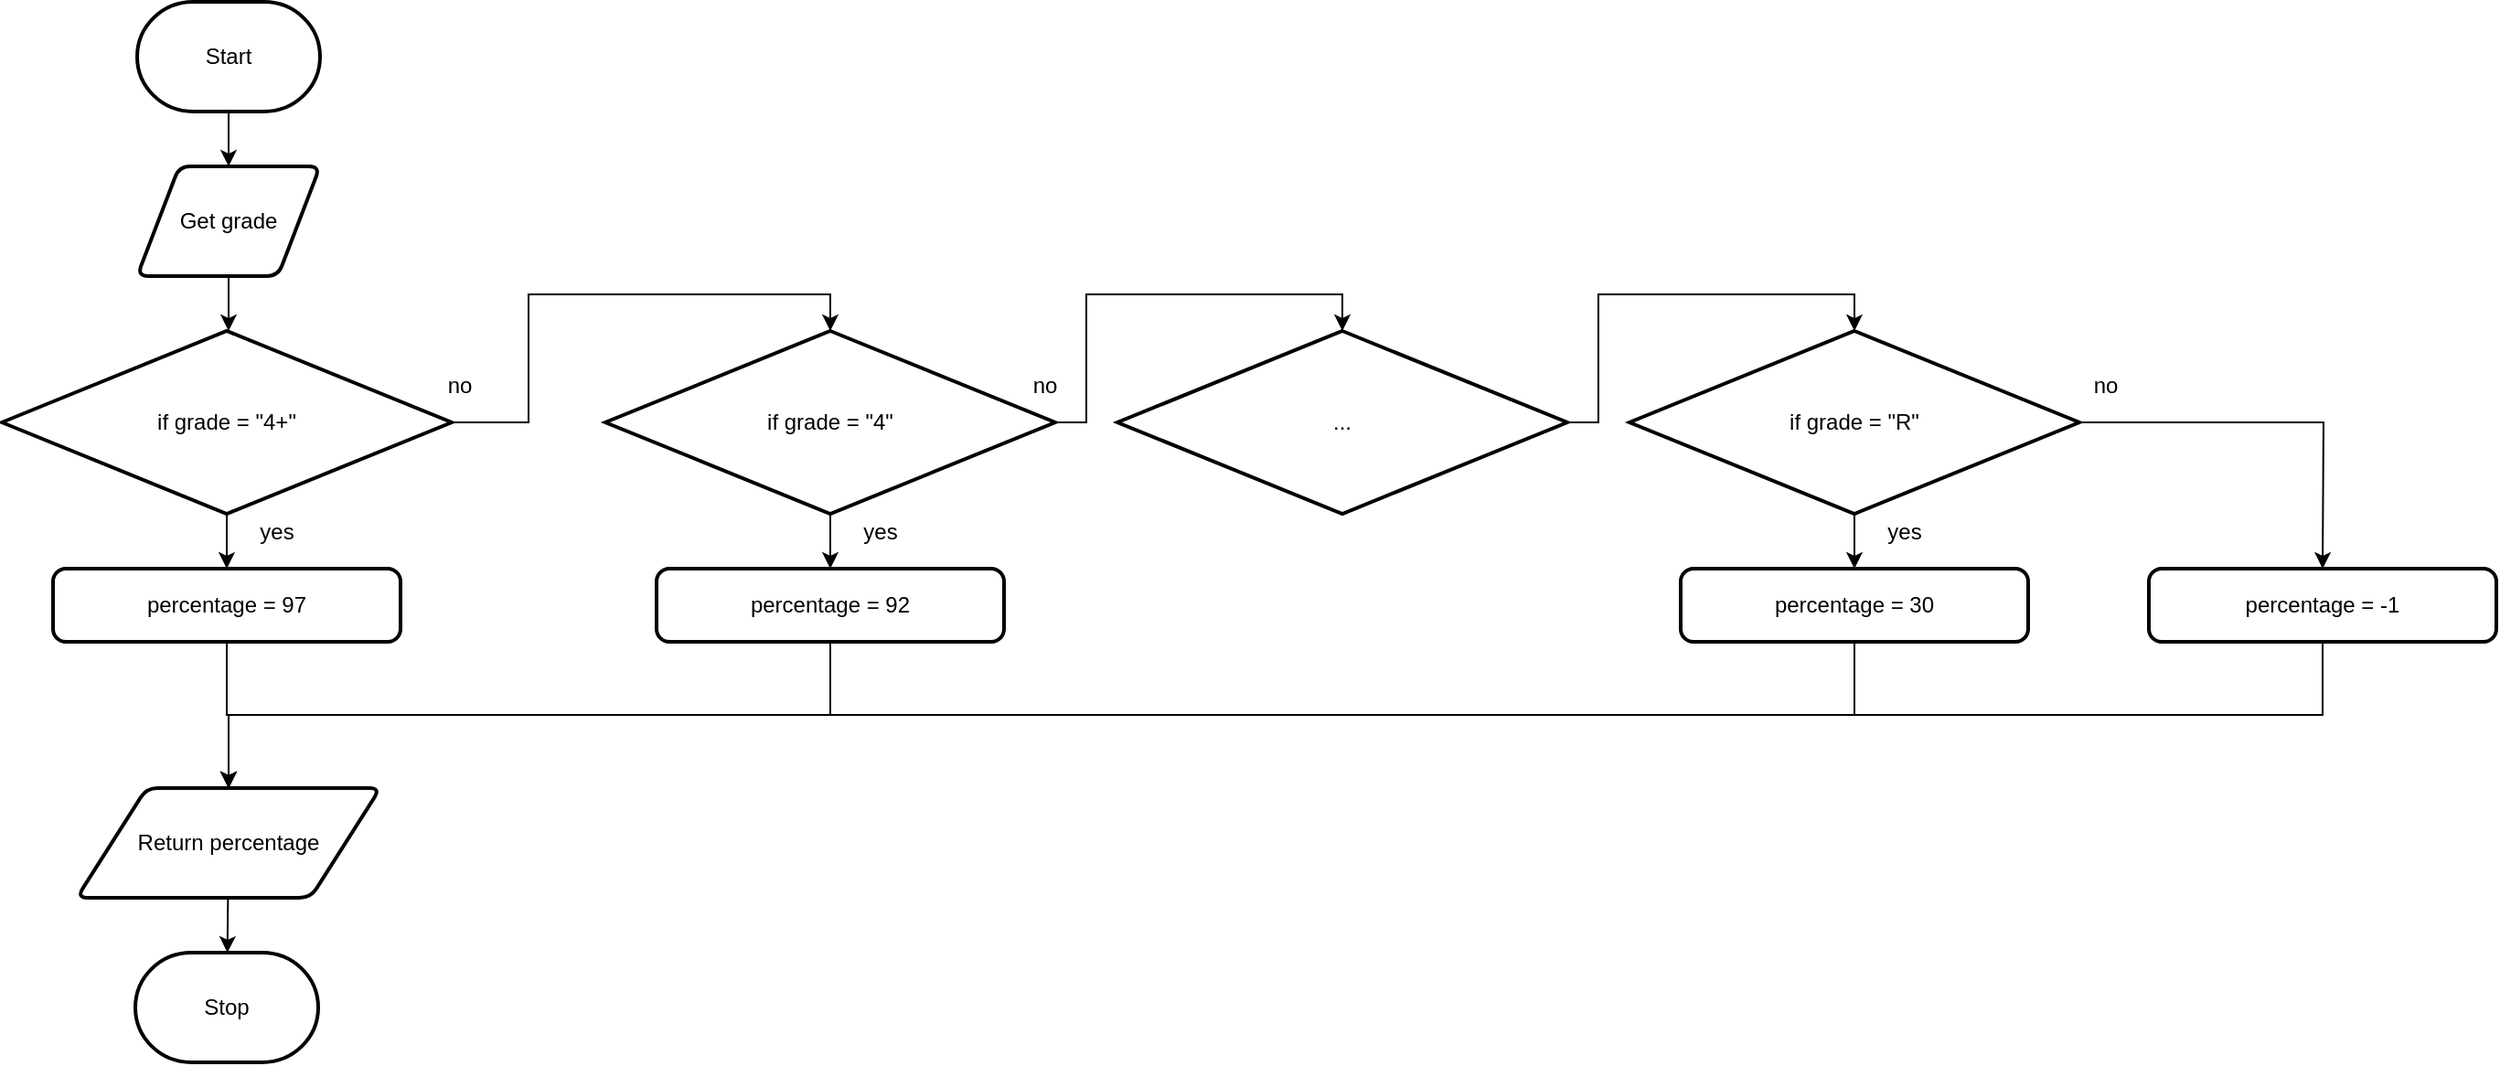 <mxfile>
    <diagram id="aqkya4TFRdpiTSBKbrii" name="Flowchart">
        <mxGraphModel dx="1074" dy="717" grid="1" gridSize="10" guides="1" tooltips="1" connect="1" arrows="1" fold="1" page="1" pageScale="1" pageWidth="827" pageHeight="1169" math="0" shadow="0">
            <root>
                <mxCell id="7Z-LrOooxTyzb09muiCP-0"/>
                <mxCell id="7Z-LrOooxTyzb09muiCP-1" parent="7Z-LrOooxTyzb09muiCP-0"/>
                <mxCell id="7Z-LrOooxTyzb09muiCP-7" value="" style="edgeStyle=none;html=1;" parent="7Z-LrOooxTyzb09muiCP-1" source="7Z-LrOooxTyzb09muiCP-2" target="7Z-LrOooxTyzb09muiCP-3" edge="1">
                    <mxGeometry relative="1" as="geometry"/>
                </mxCell>
                <mxCell id="7Z-LrOooxTyzb09muiCP-2" value="Start" style="strokeWidth=2;html=1;shape=mxgraph.flowchart.terminator;whiteSpace=wrap;" parent="7Z-LrOooxTyzb09muiCP-1" vertex="1">
                    <mxGeometry x="364" y="80" width="100" height="60" as="geometry"/>
                </mxCell>
                <mxCell id="7Z-LrOooxTyzb09muiCP-8" value="" style="edgeStyle=none;html=1;" parent="7Z-LrOooxTyzb09muiCP-1" source="7Z-LrOooxTyzb09muiCP-3" edge="1">
                    <mxGeometry relative="1" as="geometry">
                        <mxPoint x="414" y="260" as="targetPoint"/>
                    </mxGeometry>
                </mxCell>
                <mxCell id="7Z-LrOooxTyzb09muiCP-3" value="Get grade" style="shape=parallelogram;html=1;strokeWidth=2;perimeter=parallelogramPerimeter;whiteSpace=wrap;rounded=1;arcSize=12;size=0.23;" parent="7Z-LrOooxTyzb09muiCP-1" vertex="1">
                    <mxGeometry x="364" y="170" width="100" height="60" as="geometry"/>
                </mxCell>
                <mxCell id="7Z-LrOooxTyzb09muiCP-10" value="" style="edgeStyle=none;html=1;" parent="7Z-LrOooxTyzb09muiCP-1" source="7Z-LrOooxTyzb09muiCP-5" target="7Z-LrOooxTyzb09muiCP-6" edge="1">
                    <mxGeometry relative="1" as="geometry"/>
                </mxCell>
                <mxCell id="7Z-LrOooxTyzb09muiCP-5" value="Return percentage" style="shape=parallelogram;html=1;strokeWidth=2;perimeter=parallelogramPerimeter;whiteSpace=wrap;rounded=1;arcSize=12;size=0.23;" parent="7Z-LrOooxTyzb09muiCP-1" vertex="1">
                    <mxGeometry x="331" y="510" width="166" height="60" as="geometry"/>
                </mxCell>
                <mxCell id="7Z-LrOooxTyzb09muiCP-6" value="Stop" style="strokeWidth=2;html=1;shape=mxgraph.flowchart.terminator;whiteSpace=wrap;" parent="7Z-LrOooxTyzb09muiCP-1" vertex="1">
                    <mxGeometry x="363" y="600" width="100" height="60" as="geometry"/>
                </mxCell>
                <mxCell id="2" style="edgeStyle=orthogonalEdgeStyle;html=1;entryX=0.5;entryY=0;entryDx=0;entryDy=0;entryPerimeter=0;rounded=0;" parent="7Z-LrOooxTyzb09muiCP-1" source="0" target="1" edge="1">
                    <mxGeometry relative="1" as="geometry">
                        <Array as="points">
                            <mxPoint x="578" y="310"/>
                            <mxPoint x="578" y="240"/>
                            <mxPoint x="743" y="240"/>
                        </Array>
                    </mxGeometry>
                </mxCell>
                <mxCell id="8" value="" style="edgeStyle=orthogonalEdgeStyle;rounded=0;html=1;" parent="7Z-LrOooxTyzb09muiCP-1" source="0" target="7" edge="1">
                    <mxGeometry relative="1" as="geometry"/>
                </mxCell>
                <mxCell id="0" value="if grade = &quot;4+&quot;" style="strokeWidth=2;html=1;shape=mxgraph.flowchart.decision;whiteSpace=wrap;" parent="7Z-LrOooxTyzb09muiCP-1" vertex="1">
                    <mxGeometry x="290" y="260" width="246" height="100" as="geometry"/>
                </mxCell>
                <mxCell id="4" style="edgeStyle=orthogonalEdgeStyle;rounded=0;html=1;entryX=0.5;entryY=0;entryDx=0;entryDy=0;entryPerimeter=0;" parent="7Z-LrOooxTyzb09muiCP-1" source="1" target="3" edge="1">
                    <mxGeometry relative="1" as="geometry">
                        <Array as="points">
                            <mxPoint x="883" y="310"/>
                            <mxPoint x="883" y="240"/>
                            <mxPoint x="1023" y="240"/>
                        </Array>
                    </mxGeometry>
                </mxCell>
                <mxCell id="10" value="" style="edgeStyle=orthogonalEdgeStyle;rounded=0;html=1;" parent="7Z-LrOooxTyzb09muiCP-1" source="1" target="9" edge="1">
                    <mxGeometry relative="1" as="geometry"/>
                </mxCell>
                <mxCell id="1" value="if grade = &quot;4&quot;" style="strokeWidth=2;html=1;shape=mxgraph.flowchart.decision;whiteSpace=wrap;" parent="7Z-LrOooxTyzb09muiCP-1" vertex="1">
                    <mxGeometry x="620" y="260" width="246" height="100" as="geometry"/>
                </mxCell>
                <mxCell id="6" style="edgeStyle=orthogonalEdgeStyle;rounded=0;html=1;entryX=0.5;entryY=0;entryDx=0;entryDy=0;entryPerimeter=0;" parent="7Z-LrOooxTyzb09muiCP-1" source="3" target="5" edge="1">
                    <mxGeometry relative="1" as="geometry">
                        <Array as="points">
                            <mxPoint x="1163" y="310"/>
                            <mxPoint x="1163" y="240"/>
                            <mxPoint x="1303" y="240"/>
                        </Array>
                    </mxGeometry>
                </mxCell>
                <mxCell id="3" value="..." style="strokeWidth=2;html=1;shape=mxgraph.flowchart.decision;whiteSpace=wrap;" parent="7Z-LrOooxTyzb09muiCP-1" vertex="1">
                    <mxGeometry x="900" y="260" width="246" height="100" as="geometry"/>
                </mxCell>
                <mxCell id="14" value="" style="edgeStyle=orthogonalEdgeStyle;rounded=0;html=1;" parent="7Z-LrOooxTyzb09muiCP-1" source="5" target="13" edge="1">
                    <mxGeometry relative="1" as="geometry"/>
                </mxCell>
                <mxCell id="16" style="edgeStyle=orthogonalEdgeStyle;rounded=0;html=1;entryX=0.5;entryY=0;entryDx=0;entryDy=0;" parent="7Z-LrOooxTyzb09muiCP-1" source="5" edge="1">
                    <mxGeometry relative="1" as="geometry">
                        <mxPoint x="1559" y="390" as="targetPoint"/>
                    </mxGeometry>
                </mxCell>
                <mxCell id="5" value="if grade = &quot;R&quot;" style="strokeWidth=2;html=1;shape=mxgraph.flowchart.decision;whiteSpace=wrap;" parent="7Z-LrOooxTyzb09muiCP-1" vertex="1">
                    <mxGeometry x="1180" y="260" width="246" height="100" as="geometry"/>
                </mxCell>
                <mxCell id="18" style="edgeStyle=orthogonalEdgeStyle;rounded=0;html=1;entryX=0.5;entryY=0;entryDx=0;entryDy=0;" parent="7Z-LrOooxTyzb09muiCP-1" source="7" target="7Z-LrOooxTyzb09muiCP-5" edge="1">
                    <mxGeometry relative="1" as="geometry"/>
                </mxCell>
                <mxCell id="7" value="percentage = 97" style="rounded=1;whiteSpace=wrap;html=1;absoluteArcSize=1;arcSize=14;strokeWidth=2;" parent="7Z-LrOooxTyzb09muiCP-1" vertex="1">
                    <mxGeometry x="318" y="390" width="190" height="40" as="geometry"/>
                </mxCell>
                <mxCell id="19" style="edgeStyle=orthogonalEdgeStyle;rounded=0;html=1;entryX=0.5;entryY=0;entryDx=0;entryDy=0;" parent="7Z-LrOooxTyzb09muiCP-1" source="9" target="7Z-LrOooxTyzb09muiCP-5" edge="1">
                    <mxGeometry relative="1" as="geometry">
                        <Array as="points">
                            <mxPoint x="743" y="470"/>
                            <mxPoint x="414" y="470"/>
                        </Array>
                    </mxGeometry>
                </mxCell>
                <mxCell id="9" value="percentage = 92" style="rounded=1;whiteSpace=wrap;html=1;absoluteArcSize=1;arcSize=14;strokeWidth=2;" parent="7Z-LrOooxTyzb09muiCP-1" vertex="1">
                    <mxGeometry x="648" y="390" width="190" height="40" as="geometry"/>
                </mxCell>
                <mxCell id="20" style="edgeStyle=orthogonalEdgeStyle;rounded=0;html=1;entryX=0.5;entryY=0;entryDx=0;entryDy=0;" parent="7Z-LrOooxTyzb09muiCP-1" source="13" target="7Z-LrOooxTyzb09muiCP-5" edge="1">
                    <mxGeometry relative="1" as="geometry">
                        <Array as="points">
                            <mxPoint x="1303" y="470"/>
                            <mxPoint x="414" y="470"/>
                        </Array>
                    </mxGeometry>
                </mxCell>
                <mxCell id="13" value="percentage = 30" style="rounded=1;whiteSpace=wrap;html=1;absoluteArcSize=1;arcSize=14;strokeWidth=2;" parent="7Z-LrOooxTyzb09muiCP-1" vertex="1">
                    <mxGeometry x="1208" y="390" width="190" height="40" as="geometry"/>
                </mxCell>
                <mxCell id="21" style="edgeStyle=orthogonalEdgeStyle;rounded=0;html=1;entryX=0.5;entryY=0;entryDx=0;entryDy=0;" parent="7Z-LrOooxTyzb09muiCP-1" source="17" target="7Z-LrOooxTyzb09muiCP-5" edge="1">
                    <mxGeometry relative="1" as="geometry">
                        <Array as="points">
                            <mxPoint x="1559" y="470"/>
                            <mxPoint x="414" y="470"/>
                        </Array>
                    </mxGeometry>
                </mxCell>
                <mxCell id="17" value="percentage = -1" style="rounded=1;whiteSpace=wrap;html=1;absoluteArcSize=1;arcSize=14;strokeWidth=2;" parent="7Z-LrOooxTyzb09muiCP-1" vertex="1">
                    <mxGeometry x="1464" y="390" width="190" height="40" as="geometry"/>
                </mxCell>
                <mxCell id="22" value="yes" style="text;html=1;align=center;verticalAlign=middle;resizable=0;points=[];autosize=1;strokeColor=none;fillColor=none;" vertex="1" parent="7Z-LrOooxTyzb09muiCP-1">
                    <mxGeometry x="425" y="360" width="30" height="20" as="geometry"/>
                </mxCell>
                <mxCell id="23" value="no" style="text;html=1;align=center;verticalAlign=middle;resizable=0;points=[];autosize=1;strokeColor=none;fillColor=none;" vertex="1" parent="7Z-LrOooxTyzb09muiCP-1">
                    <mxGeometry x="525" y="280" width="30" height="20" as="geometry"/>
                </mxCell>
                <mxCell id="24" value="yes" style="text;html=1;align=center;verticalAlign=middle;resizable=0;points=[];autosize=1;strokeColor=none;fillColor=none;" vertex="1" parent="7Z-LrOooxTyzb09muiCP-1">
                    <mxGeometry x="755" y="360" width="30" height="20" as="geometry"/>
                </mxCell>
                <mxCell id="25" value="no" style="text;html=1;align=center;verticalAlign=middle;resizable=0;points=[];autosize=1;strokeColor=none;fillColor=none;" vertex="1" parent="7Z-LrOooxTyzb09muiCP-1">
                    <mxGeometry x="845" y="280" width="30" height="20" as="geometry"/>
                </mxCell>
                <mxCell id="26" value="yes" style="text;html=1;align=center;verticalAlign=middle;resizable=0;points=[];autosize=1;strokeColor=none;fillColor=none;" vertex="1" parent="7Z-LrOooxTyzb09muiCP-1">
                    <mxGeometry x="1315" y="360" width="30" height="20" as="geometry"/>
                </mxCell>
                <mxCell id="27" value="no" style="text;html=1;align=center;verticalAlign=middle;resizable=0;points=[];autosize=1;strokeColor=none;fillColor=none;" vertex="1" parent="7Z-LrOooxTyzb09muiCP-1">
                    <mxGeometry x="1425" y="280" width="30" height="20" as="geometry"/>
                </mxCell>
            </root>
        </mxGraphModel>
    </diagram>
</mxfile>